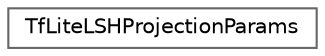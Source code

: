 digraph "Graphical Class Hierarchy"
{
 // LATEX_PDF_SIZE
  bgcolor="transparent";
  edge [fontname=Helvetica,fontsize=10,labelfontname=Helvetica,labelfontsize=10];
  node [fontname=Helvetica,fontsize=10,shape=box,height=0.2,width=0.4];
  rankdir="LR";
  Node0 [id="Node000000",label="TfLiteLSHProjectionParams",height=0.2,width=0.4,color="grey40", fillcolor="white", style="filled",URL="$struct_tf_lite_l_s_h_projection_params.html",tooltip=" "];
}
